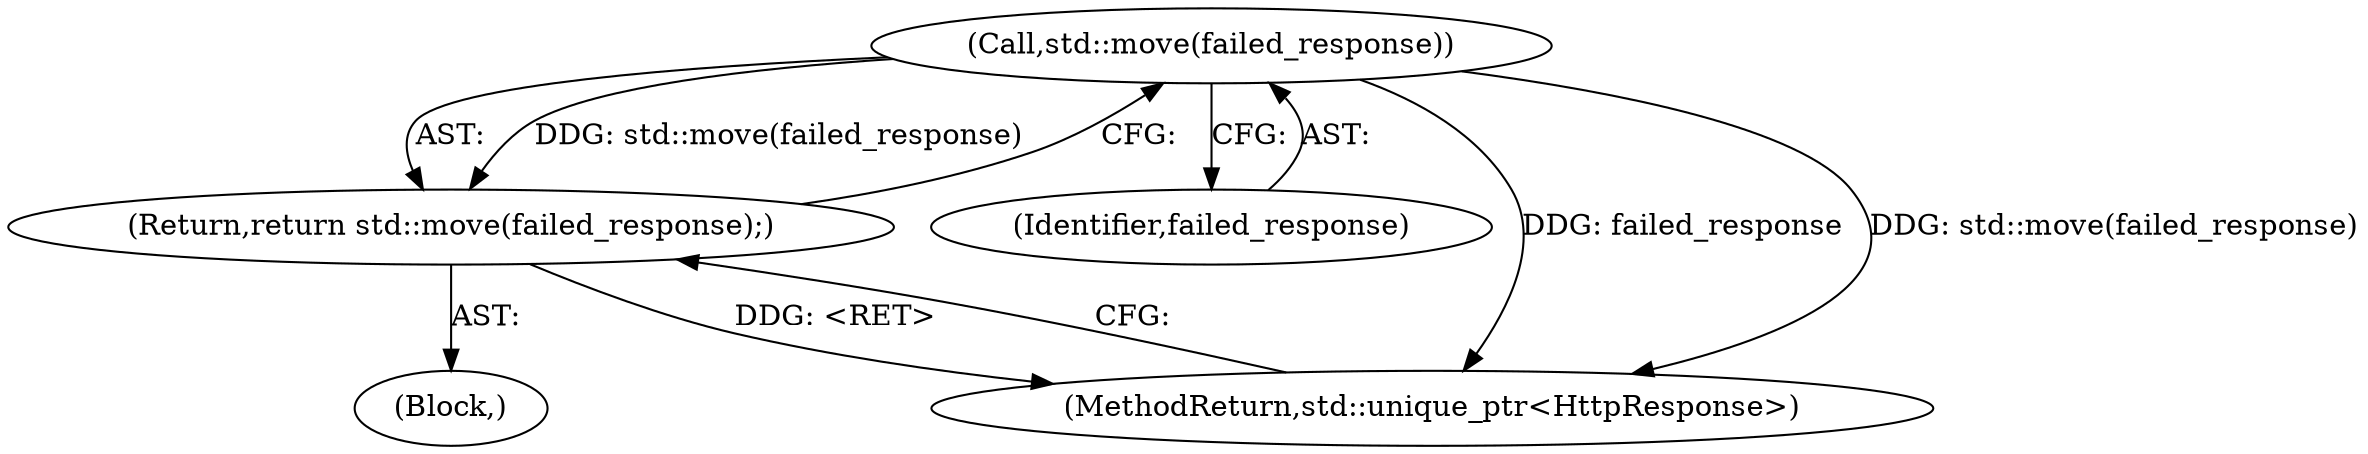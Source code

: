 digraph "0_Chrome_8b10115b2410b4bde18e094ad9fb8c5056134c87_8@API" {
"1000196" [label="(Call,std::move(failed_response))"];
"1000195" [label="(Return,return std::move(failed_response);)"];
"1000197" [label="(Identifier,failed_response)"];
"1000344" [label="(MethodReturn,std::unique_ptr<HttpResponse>)"];
"1000195" [label="(Return,return std::move(failed_response);)"];
"1000196" [label="(Call,std::move(failed_response))"];
"1000194" [label="(Block,)"];
"1000196" -> "1000195"  [label="AST: "];
"1000196" -> "1000197"  [label="CFG: "];
"1000197" -> "1000196"  [label="AST: "];
"1000195" -> "1000196"  [label="CFG: "];
"1000196" -> "1000344"  [label="DDG: failed_response"];
"1000196" -> "1000344"  [label="DDG: std::move(failed_response)"];
"1000196" -> "1000195"  [label="DDG: std::move(failed_response)"];
"1000195" -> "1000194"  [label="AST: "];
"1000344" -> "1000195"  [label="CFG: "];
"1000195" -> "1000344"  [label="DDG: <RET>"];
}
